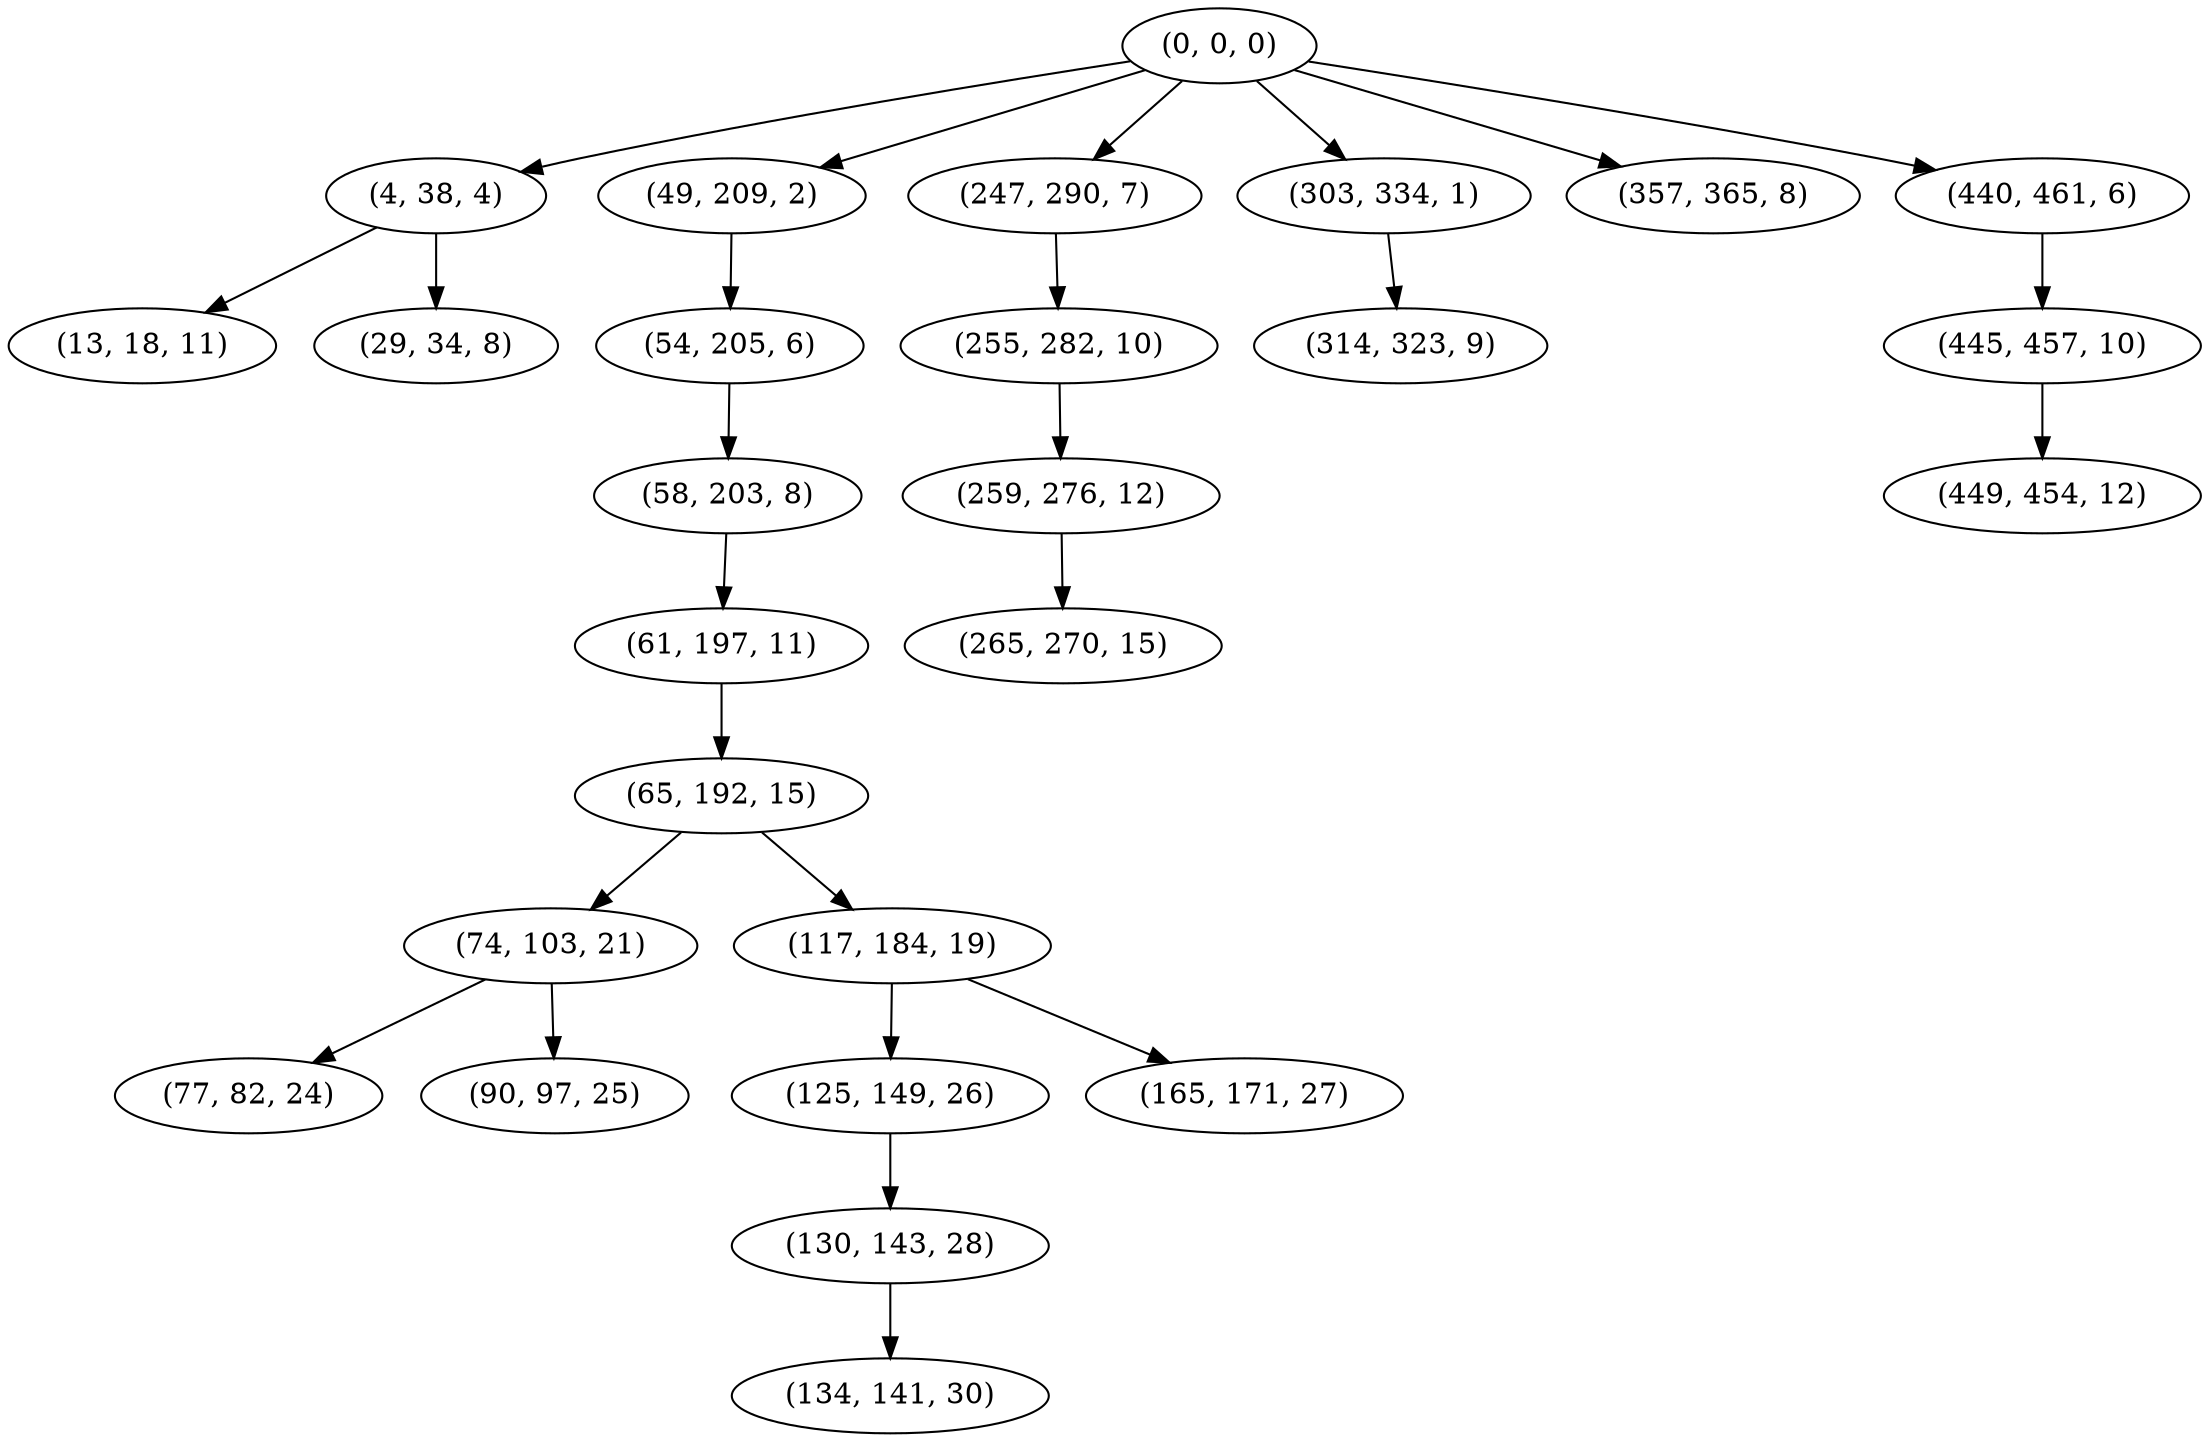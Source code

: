digraph tree {
    "(0, 0, 0)";
    "(4, 38, 4)";
    "(13, 18, 11)";
    "(29, 34, 8)";
    "(49, 209, 2)";
    "(54, 205, 6)";
    "(58, 203, 8)";
    "(61, 197, 11)";
    "(65, 192, 15)";
    "(74, 103, 21)";
    "(77, 82, 24)";
    "(90, 97, 25)";
    "(117, 184, 19)";
    "(125, 149, 26)";
    "(130, 143, 28)";
    "(134, 141, 30)";
    "(165, 171, 27)";
    "(247, 290, 7)";
    "(255, 282, 10)";
    "(259, 276, 12)";
    "(265, 270, 15)";
    "(303, 334, 1)";
    "(314, 323, 9)";
    "(357, 365, 8)";
    "(440, 461, 6)";
    "(445, 457, 10)";
    "(449, 454, 12)";
    "(0, 0, 0)" -> "(4, 38, 4)";
    "(0, 0, 0)" -> "(49, 209, 2)";
    "(0, 0, 0)" -> "(247, 290, 7)";
    "(0, 0, 0)" -> "(303, 334, 1)";
    "(0, 0, 0)" -> "(357, 365, 8)";
    "(0, 0, 0)" -> "(440, 461, 6)";
    "(4, 38, 4)" -> "(13, 18, 11)";
    "(4, 38, 4)" -> "(29, 34, 8)";
    "(49, 209, 2)" -> "(54, 205, 6)";
    "(54, 205, 6)" -> "(58, 203, 8)";
    "(58, 203, 8)" -> "(61, 197, 11)";
    "(61, 197, 11)" -> "(65, 192, 15)";
    "(65, 192, 15)" -> "(74, 103, 21)";
    "(65, 192, 15)" -> "(117, 184, 19)";
    "(74, 103, 21)" -> "(77, 82, 24)";
    "(74, 103, 21)" -> "(90, 97, 25)";
    "(117, 184, 19)" -> "(125, 149, 26)";
    "(117, 184, 19)" -> "(165, 171, 27)";
    "(125, 149, 26)" -> "(130, 143, 28)";
    "(130, 143, 28)" -> "(134, 141, 30)";
    "(247, 290, 7)" -> "(255, 282, 10)";
    "(255, 282, 10)" -> "(259, 276, 12)";
    "(259, 276, 12)" -> "(265, 270, 15)";
    "(303, 334, 1)" -> "(314, 323, 9)";
    "(440, 461, 6)" -> "(445, 457, 10)";
    "(445, 457, 10)" -> "(449, 454, 12)";
}
